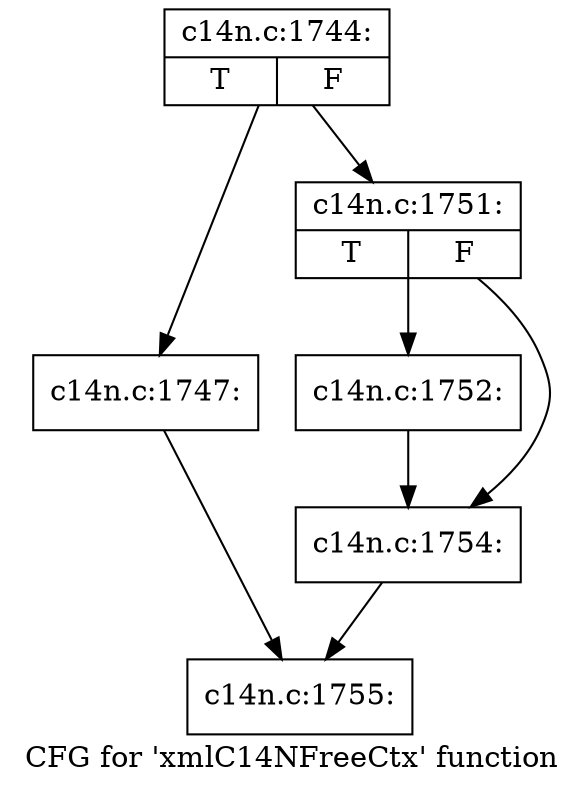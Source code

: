 digraph "CFG for 'xmlC14NFreeCtx' function" {
	label="CFG for 'xmlC14NFreeCtx' function";

	Node0x55fe83c99190 [shape=record,label="{c14n.c:1744:|{<s0>T|<s1>F}}"];
	Node0x55fe83c99190 -> Node0x55fe83c992b0;
	Node0x55fe83c99190 -> Node0x55fe83c99300;
	Node0x55fe83c992b0 [shape=record,label="{c14n.c:1747:}"];
	Node0x55fe83c992b0 -> Node0x55fe83c991e0;
	Node0x55fe83c99300 [shape=record,label="{c14n.c:1751:|{<s0>T|<s1>F}}"];
	Node0x55fe83c99300 -> Node0x55fe83c9bad0;
	Node0x55fe83c99300 -> Node0x55fe83c9bb20;
	Node0x55fe83c9bad0 [shape=record,label="{c14n.c:1752:}"];
	Node0x55fe83c9bad0 -> Node0x55fe83c9bb20;
	Node0x55fe83c9bb20 [shape=record,label="{c14n.c:1754:}"];
	Node0x55fe83c9bb20 -> Node0x55fe83c991e0;
	Node0x55fe83c991e0 [shape=record,label="{c14n.c:1755:}"];
}
